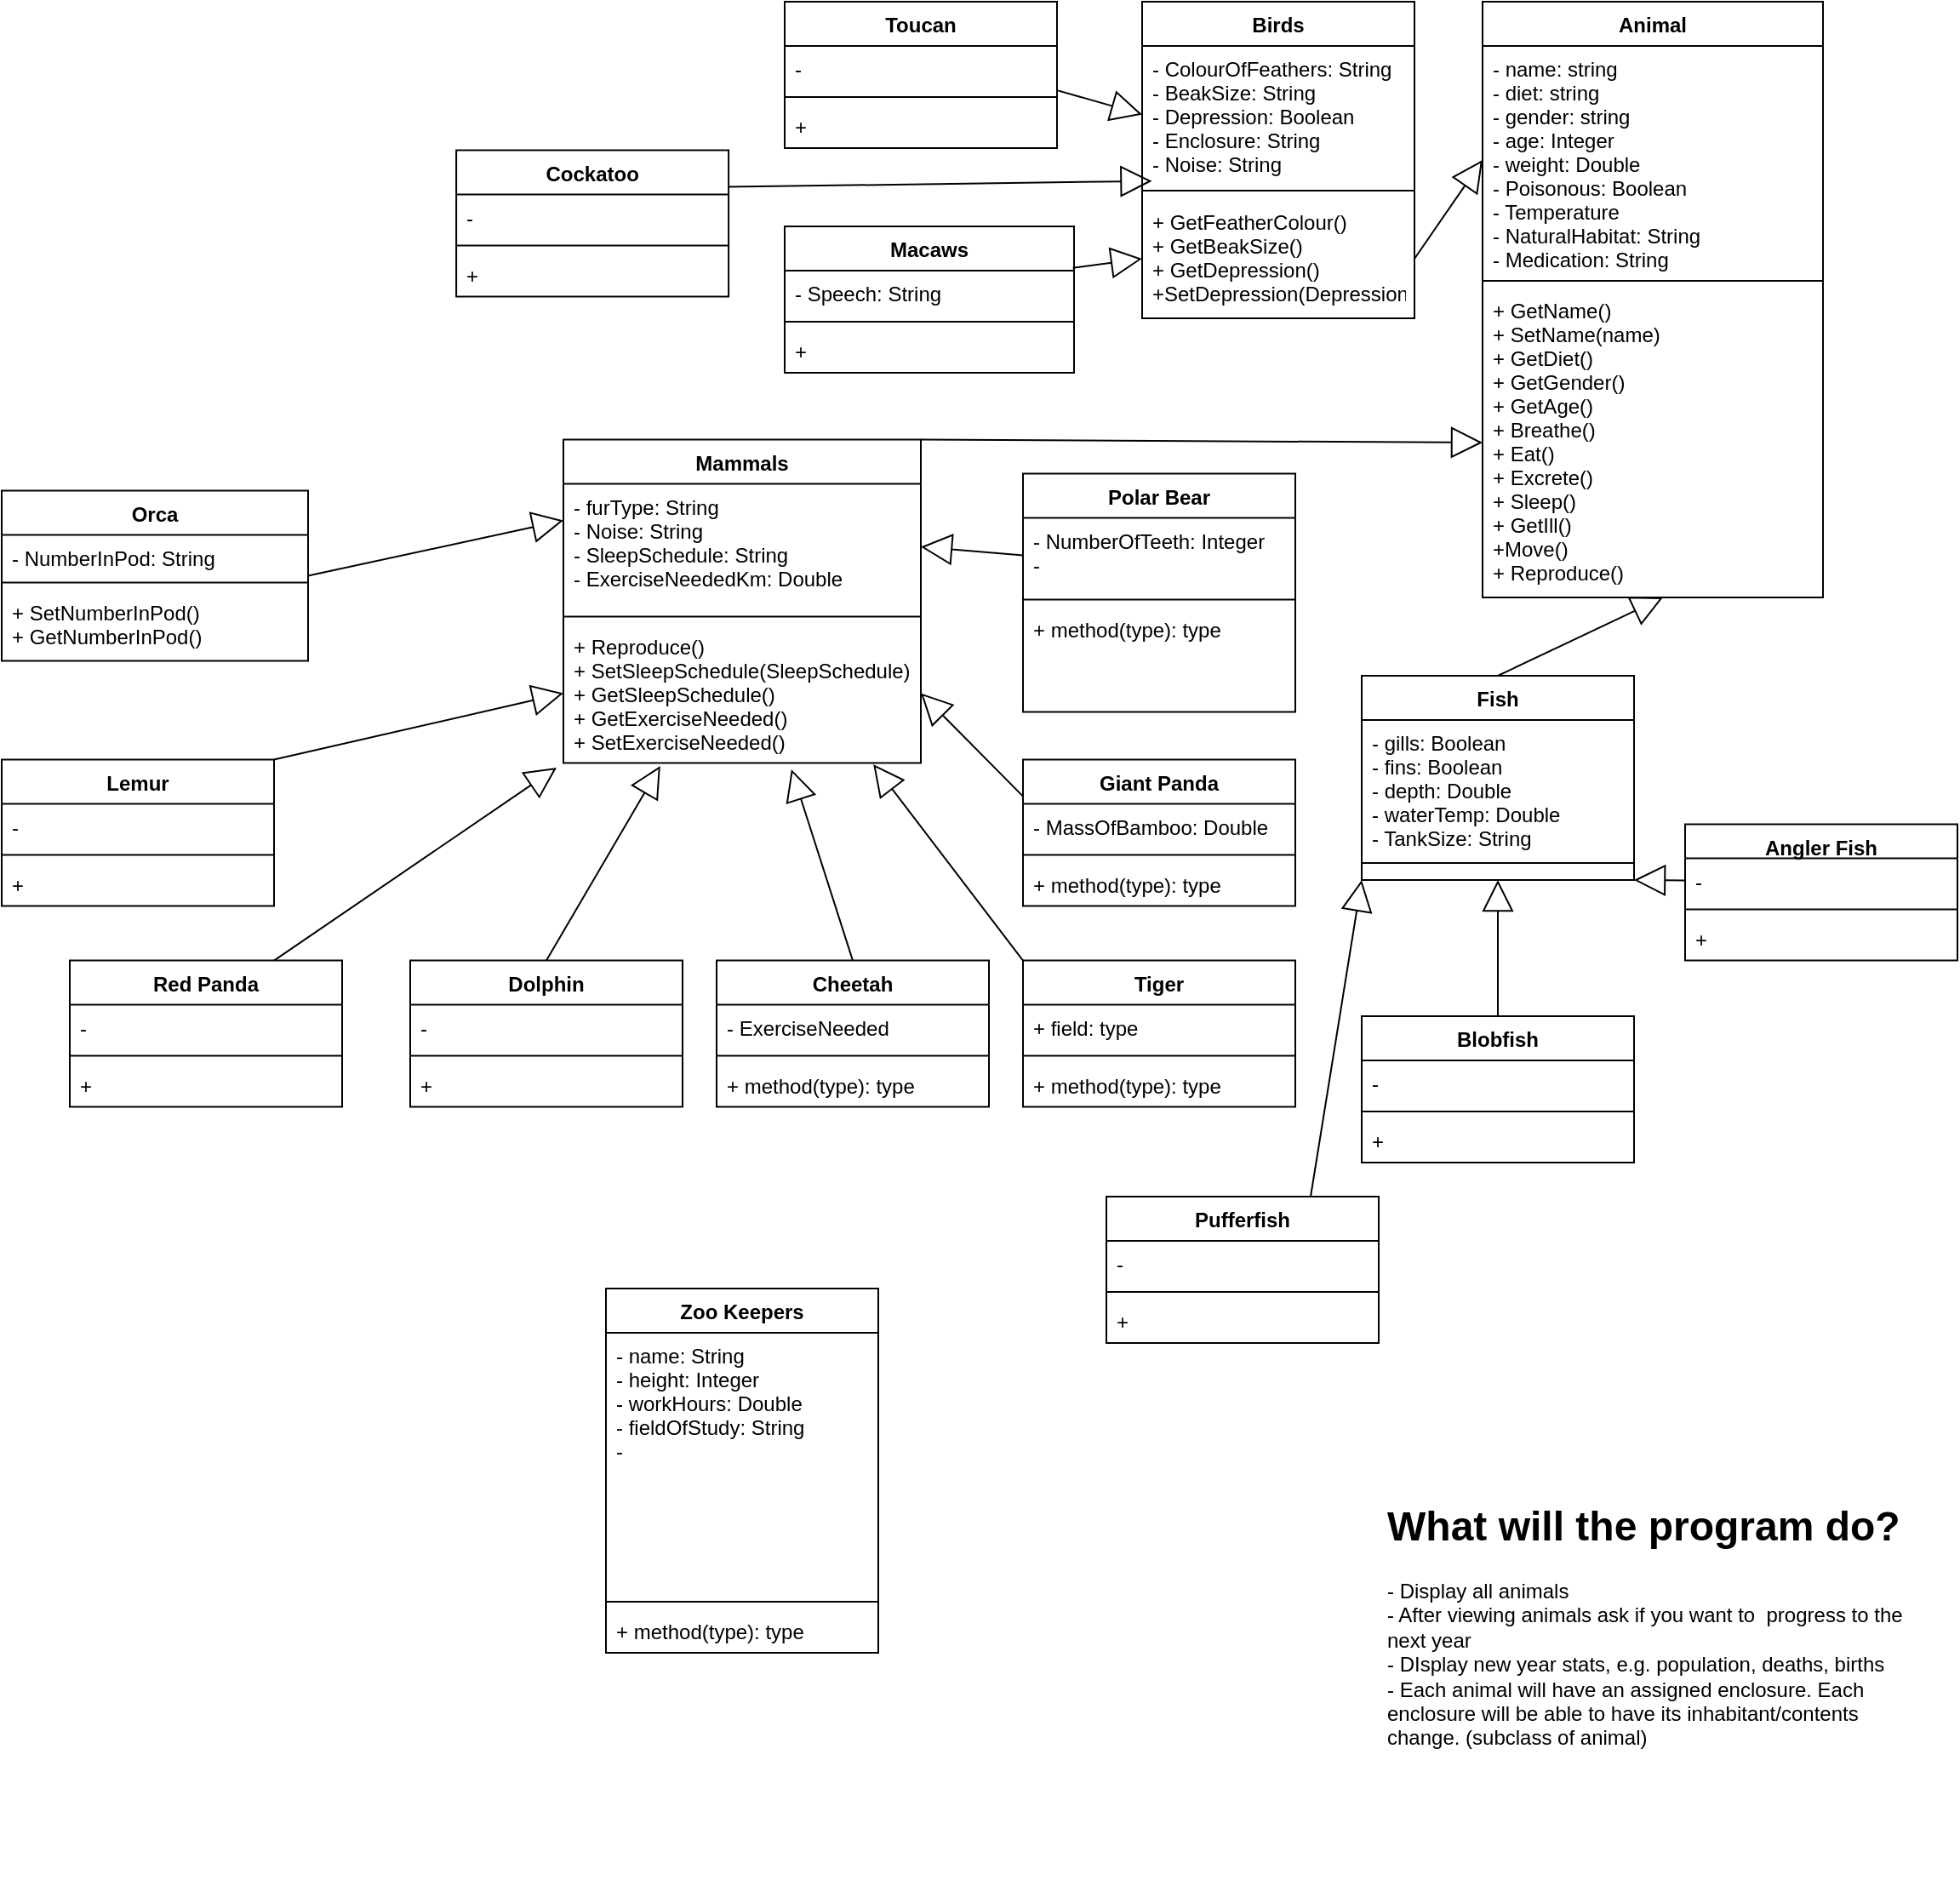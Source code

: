 <mxfile version="12.8.2" type="github">
  <diagram id="C5RBs43oDa-KdzZeNtuy" name="Page-1">
    <mxGraphModel dx="2591" dy="2416" grid="1" gridSize="10" guides="1" tooltips="1" connect="1" arrows="1" fold="1" page="1" pageScale="1" pageWidth="1169" pageHeight="827" math="0" shadow="0">
      <root>
        <mxCell id="WIyWlLk6GJQsqaUBKTNV-0" />
        <mxCell id="WIyWlLk6GJQsqaUBKTNV-1" parent="WIyWlLk6GJQsqaUBKTNV-0" />
        <mxCell id="0TbLO2mfNWgMp-bxgsxS-0" value="Animal" style="swimlane;fontStyle=1;align=center;verticalAlign=top;childLayout=stackLayout;horizontal=1;startSize=26;horizontalStack=0;resizeParent=1;resizeParentMax=0;resizeLast=0;collapsible=1;marginBottom=0;" parent="WIyWlLk6GJQsqaUBKTNV-1" vertex="1">
          <mxGeometry x="-299" y="-1636" width="200" height="350" as="geometry" />
        </mxCell>
        <mxCell id="0TbLO2mfNWgMp-bxgsxS-1" value="- name: string&#xa;- diet: string&#xa;- gender: string&#xa;- age: Integer&#xa;- weight: Double&#xa;- Poisonous: Boolean&#xa;- Temperature&#xa;- NaturalHabitat: String&#xa;- Medication: String&#xa;" style="text;strokeColor=none;fillColor=none;align=left;verticalAlign=top;spacingLeft=4;spacingRight=4;overflow=hidden;rotatable=0;points=[[0,0.5],[1,0.5]];portConstraint=eastwest;" parent="0TbLO2mfNWgMp-bxgsxS-0" vertex="1">
          <mxGeometry y="26" width="200" height="134" as="geometry" />
        </mxCell>
        <mxCell id="0TbLO2mfNWgMp-bxgsxS-2" value="" style="line;strokeWidth=1;fillColor=none;align=left;verticalAlign=middle;spacingTop=-1;spacingLeft=3;spacingRight=3;rotatable=0;labelPosition=right;points=[];portConstraint=eastwest;" parent="0TbLO2mfNWgMp-bxgsxS-0" vertex="1">
          <mxGeometry y="160" width="200" height="8" as="geometry" />
        </mxCell>
        <mxCell id="0TbLO2mfNWgMp-bxgsxS-3" value="+ GetName()&#xa;+ SetName(name)&#xa;+ GetDiet()&#xa;+ GetGender()&#xa;+ GetAge()&#xa;+ Breathe()&#xa;+ Eat()&#xa;+ Excrete()&#xa;+ Sleep()&#xa;+ GetIll()&#xa;+Move()&#xa;+ Reproduce()&#xa;" style="text;strokeColor=none;fillColor=none;align=left;verticalAlign=top;spacingLeft=4;spacingRight=4;overflow=hidden;rotatable=0;points=[[0,0.5],[1,0.5]];portConstraint=eastwest;" parent="0TbLO2mfNWgMp-bxgsxS-0" vertex="1">
          <mxGeometry y="168" width="200" height="182" as="geometry" />
        </mxCell>
        <mxCell id="0TbLO2mfNWgMp-bxgsxS-5" value="Mammals" style="swimlane;fontStyle=1;align=center;verticalAlign=top;childLayout=stackLayout;horizontal=1;startSize=26;horizontalStack=0;resizeParent=1;resizeParentMax=0;resizeLast=0;collapsible=1;marginBottom=0;" parent="WIyWlLk6GJQsqaUBKTNV-1" vertex="1">
          <mxGeometry x="-839" y="-1378.71" width="210" height="190" as="geometry" />
        </mxCell>
        <mxCell id="0TbLO2mfNWgMp-bxgsxS-6" value="- furType: String&#xa;- Noise: String&#xa;- SleepSchedule: String&#xa;- ExerciseNeededKm: Double" style="text;strokeColor=none;fillColor=none;align=left;verticalAlign=top;spacingLeft=4;spacingRight=4;overflow=hidden;rotatable=0;points=[[0,0.5],[1,0.5]];portConstraint=eastwest;" parent="0TbLO2mfNWgMp-bxgsxS-5" vertex="1">
          <mxGeometry y="26" width="210" height="74" as="geometry" />
        </mxCell>
        <mxCell id="0TbLO2mfNWgMp-bxgsxS-7" value="" style="line;strokeWidth=1;fillColor=none;align=left;verticalAlign=middle;spacingTop=-1;spacingLeft=3;spacingRight=3;rotatable=0;labelPosition=right;points=[];portConstraint=eastwest;" parent="0TbLO2mfNWgMp-bxgsxS-5" vertex="1">
          <mxGeometry y="100" width="210" height="8" as="geometry" />
        </mxCell>
        <mxCell id="cL8bjoN6jts4UuPoE08g-39" value="+ Reproduce()&#xa;+ SetSleepSchedule(SleepSchedule)&#xa;+ GetSleepSchedule()&#xa;+ GetExerciseNeeded()&#xa;+ SetExerciseNeeded()" style="text;strokeColor=none;fillColor=none;align=left;verticalAlign=top;spacingLeft=4;spacingRight=4;overflow=hidden;rotatable=0;points=[[0,0.5],[1,0.5]];portConstraint=eastwest;" parent="0TbLO2mfNWgMp-bxgsxS-5" vertex="1">
          <mxGeometry y="108" width="210" height="82" as="geometry" />
        </mxCell>
        <mxCell id="MYj5JW25N3nviBPNFUwC-0" value="" style="endArrow=block;endSize=16;endFill=0;html=1;exitX=1;exitY=0;exitDx=0;exitDy=0;entryX=0;entryY=0.5;entryDx=0;entryDy=0;" parent="WIyWlLk6GJQsqaUBKTNV-1" source="0TbLO2mfNWgMp-bxgsxS-5" target="0TbLO2mfNWgMp-bxgsxS-3" edge="1">
          <mxGeometry y="-60" width="160" relative="1" as="geometry">
            <mxPoint x="-569" y="-1068.71" as="sourcePoint" />
            <mxPoint x="-409" y="-1068.71" as="targetPoint" />
            <Array as="points" />
            <mxPoint as="offset" />
          </mxGeometry>
        </mxCell>
        <mxCell id="m3c3d1ibpdt9MSrah0Dr-0" value="Birds" style="swimlane;fontStyle=1;align=center;verticalAlign=top;childLayout=stackLayout;horizontal=1;startSize=26;horizontalStack=0;resizeParent=1;resizeParentMax=0;resizeLast=0;collapsible=1;marginBottom=0;" parent="WIyWlLk6GJQsqaUBKTNV-1" vertex="1">
          <mxGeometry x="-499" y="-1636" width="160" height="186" as="geometry" />
        </mxCell>
        <mxCell id="m3c3d1ibpdt9MSrah0Dr-1" value="- ColourOfFeathers: String&#xa;- BeakSize: String&#xa;- Depression: Boolean&#xa;- Enclosure: String&#xa;- Noise: String" style="text;strokeColor=none;fillColor=none;align=left;verticalAlign=top;spacingLeft=4;spacingRight=4;overflow=hidden;rotatable=0;points=[[0,0.5],[1,0.5]];portConstraint=eastwest;" parent="m3c3d1ibpdt9MSrah0Dr-0" vertex="1">
          <mxGeometry y="26" width="160" height="80" as="geometry" />
        </mxCell>
        <mxCell id="m3c3d1ibpdt9MSrah0Dr-2" value="" style="line;strokeWidth=1;fillColor=none;align=left;verticalAlign=middle;spacingTop=-1;spacingLeft=3;spacingRight=3;rotatable=0;labelPosition=right;points=[];portConstraint=eastwest;" parent="m3c3d1ibpdt9MSrah0Dr-0" vertex="1">
          <mxGeometry y="106" width="160" height="10" as="geometry" />
        </mxCell>
        <mxCell id="m3c3d1ibpdt9MSrah0Dr-3" value="+ GetFeatherColour()&#xa;+ GetBeakSize()&#xa;+ GetDepression()&#xa;+SetDepression(Depression)" style="text;strokeColor=none;fillColor=none;align=left;verticalAlign=top;spacingLeft=4;spacingRight=4;overflow=hidden;rotatable=0;points=[[0,0.5],[1,0.5]];portConstraint=eastwest;" parent="m3c3d1ibpdt9MSrah0Dr-0" vertex="1">
          <mxGeometry y="116" width="160" height="70" as="geometry" />
        </mxCell>
        <mxCell id="m3c3d1ibpdt9MSrah0Dr-4" value="" style="endArrow=block;endSize=16;endFill=0;html=1;entryX=0;entryY=0.5;entryDx=0;entryDy=0;exitX=1;exitY=0.5;exitDx=0;exitDy=0;" parent="WIyWlLk6GJQsqaUBKTNV-1" source="m3c3d1ibpdt9MSrah0Dr-3" target="0TbLO2mfNWgMp-bxgsxS-1" edge="1">
          <mxGeometry y="-50" width="160" relative="1" as="geometry">
            <mxPoint x="-9" y="-1428.71" as="sourcePoint" />
            <mxPoint x="-439" y="-978.71" as="targetPoint" />
            <Array as="points" />
            <mxPoint as="offset" />
          </mxGeometry>
        </mxCell>
        <mxCell id="m3c3d1ibpdt9MSrah0Dr-5" value="" style="endArrow=block;endSize=16;endFill=0;html=1;entryX=0.53;entryY=1;entryDx=0;entryDy=0;entryPerimeter=0;exitX=0.5;exitY=0;exitDx=0;exitDy=0;" parent="WIyWlLk6GJQsqaUBKTNV-1" source="m3c3d1ibpdt9MSrah0Dr-6" target="0TbLO2mfNWgMp-bxgsxS-3" edge="1">
          <mxGeometry x="0.125" y="-60" width="160" relative="1" as="geometry">
            <mxPoint x="-623" y="-1086" as="sourcePoint" />
            <mxPoint x="-849" y="-986" as="targetPoint" />
            <mxPoint as="offset" />
          </mxGeometry>
        </mxCell>
        <mxCell id="m3c3d1ibpdt9MSrah0Dr-6" value="Fish" style="swimlane;fontStyle=1;align=center;verticalAlign=top;childLayout=stackLayout;horizontal=1;startSize=26;horizontalStack=0;resizeParent=1;resizeParentMax=0;resizeLast=0;collapsible=1;marginBottom=0;" parent="WIyWlLk6GJQsqaUBKTNV-1" vertex="1">
          <mxGeometry x="-370" y="-1240" width="160" height="120" as="geometry" />
        </mxCell>
        <mxCell id="m3c3d1ibpdt9MSrah0Dr-7" value="- gills: Boolean&#xa;- fins: Boolean&#xa;- depth: Double&#xa;- waterTemp: Double&#xa;- TankSize: String" style="text;strokeColor=none;fillColor=none;align=left;verticalAlign=top;spacingLeft=4;spacingRight=4;overflow=hidden;rotatable=0;points=[[0,0.5],[1,0.5]];portConstraint=eastwest;" parent="m3c3d1ibpdt9MSrah0Dr-6" vertex="1">
          <mxGeometry y="26" width="160" height="74" as="geometry" />
        </mxCell>
        <mxCell id="m3c3d1ibpdt9MSrah0Dr-8" value="" style="line;strokeWidth=1;fillColor=none;align=left;verticalAlign=middle;spacingTop=-1;spacingLeft=3;spacingRight=3;rotatable=0;labelPosition=right;points=[];portConstraint=eastwest;" parent="m3c3d1ibpdt9MSrah0Dr-6" vertex="1">
          <mxGeometry y="100" width="160" height="20" as="geometry" />
        </mxCell>
        <mxCell id="m3c3d1ibpdt9MSrah0Dr-10" value="" style="endArrow=block;endSize=16;endFill=0;html=1;entryX=0;entryY=0.5;entryDx=0;entryDy=0;exitX=1;exitY=0;exitDx=0;exitDy=0;" parent="WIyWlLk6GJQsqaUBKTNV-1" source="m3c3d1ibpdt9MSrah0Dr-11" target="cL8bjoN6jts4UuPoE08g-39" edge="1">
          <mxGeometry x="-0.25" y="-20" width="160" relative="1" as="geometry">
            <mxPoint x="-999" y="-1158.71" as="sourcePoint" />
            <mxPoint x="-679" y="-1028.71" as="targetPoint" />
            <Array as="points" />
            <mxPoint as="offset" />
          </mxGeometry>
        </mxCell>
        <mxCell id="m3c3d1ibpdt9MSrah0Dr-11" value="Lemur" style="swimlane;fontStyle=1;align=center;verticalAlign=top;childLayout=stackLayout;horizontal=1;startSize=26;horizontalStack=0;resizeParent=1;resizeParentMax=0;resizeLast=0;collapsible=1;marginBottom=0;" parent="WIyWlLk6GJQsqaUBKTNV-1" vertex="1">
          <mxGeometry x="-1169" y="-1190.71" width="160" height="86" as="geometry" />
        </mxCell>
        <mxCell id="m3c3d1ibpdt9MSrah0Dr-12" value="- " style="text;strokeColor=none;fillColor=none;align=left;verticalAlign=top;spacingLeft=4;spacingRight=4;overflow=hidden;rotatable=0;points=[[0,0.5],[1,0.5]];portConstraint=eastwest;" parent="m3c3d1ibpdt9MSrah0Dr-11" vertex="1">
          <mxGeometry y="26" width="160" height="26" as="geometry" />
        </mxCell>
        <mxCell id="m3c3d1ibpdt9MSrah0Dr-13" value="" style="line;strokeWidth=1;fillColor=none;align=left;verticalAlign=middle;spacingTop=-1;spacingLeft=3;spacingRight=3;rotatable=0;labelPosition=right;points=[];portConstraint=eastwest;" parent="m3c3d1ibpdt9MSrah0Dr-11" vertex="1">
          <mxGeometry y="52" width="160" height="8" as="geometry" />
        </mxCell>
        <mxCell id="m3c3d1ibpdt9MSrah0Dr-14" value="+" style="text;strokeColor=none;fillColor=none;align=left;verticalAlign=top;spacingLeft=4;spacingRight=4;overflow=hidden;rotatable=0;points=[[0,0.5],[1,0.5]];portConstraint=eastwest;" parent="m3c3d1ibpdt9MSrah0Dr-11" vertex="1">
          <mxGeometry y="60" width="160" height="26" as="geometry" />
        </mxCell>
        <mxCell id="m3c3d1ibpdt9MSrah0Dr-15" value="Red Panda" style="swimlane;fontStyle=1;align=center;verticalAlign=top;childLayout=stackLayout;horizontal=1;startSize=26;horizontalStack=0;resizeParent=1;resizeParentMax=0;resizeLast=0;collapsible=1;marginBottom=0;" parent="WIyWlLk6GJQsqaUBKTNV-1" vertex="1">
          <mxGeometry x="-1129" y="-1072.71" width="160" height="86" as="geometry" />
        </mxCell>
        <mxCell id="m3c3d1ibpdt9MSrah0Dr-16" value="- " style="text;strokeColor=none;fillColor=none;align=left;verticalAlign=top;spacingLeft=4;spacingRight=4;overflow=hidden;rotatable=0;points=[[0,0.5],[1,0.5]];portConstraint=eastwest;" parent="m3c3d1ibpdt9MSrah0Dr-15" vertex="1">
          <mxGeometry y="26" width="160" height="26" as="geometry" />
        </mxCell>
        <mxCell id="m3c3d1ibpdt9MSrah0Dr-17" value="" style="line;strokeWidth=1;fillColor=none;align=left;verticalAlign=middle;spacingTop=-1;spacingLeft=3;spacingRight=3;rotatable=0;labelPosition=right;points=[];portConstraint=eastwest;" parent="m3c3d1ibpdt9MSrah0Dr-15" vertex="1">
          <mxGeometry y="52" width="160" height="8" as="geometry" />
        </mxCell>
        <mxCell id="m3c3d1ibpdt9MSrah0Dr-18" value="+ " style="text;strokeColor=none;fillColor=none;align=left;verticalAlign=top;spacingLeft=4;spacingRight=4;overflow=hidden;rotatable=0;points=[[0,0.5],[1,0.5]];portConstraint=eastwest;" parent="m3c3d1ibpdt9MSrah0Dr-15" vertex="1">
          <mxGeometry y="60" width="160" height="26" as="geometry" />
        </mxCell>
        <mxCell id="m3c3d1ibpdt9MSrah0Dr-19" value="" style="endArrow=block;endSize=16;endFill=0;html=1;exitX=0.75;exitY=0;exitDx=0;exitDy=0;entryX=-0.019;entryY=1.033;entryDx=0;entryDy=0;entryPerimeter=0;" parent="WIyWlLk6GJQsqaUBKTNV-1" source="m3c3d1ibpdt9MSrah0Dr-15" target="cL8bjoN6jts4UuPoE08g-39" edge="1">
          <mxGeometry x="-0.125" y="-20" width="160" relative="1" as="geometry">
            <mxPoint x="-989" y="-888.71" as="sourcePoint" />
            <mxPoint x="-839" y="-1147.71" as="targetPoint" />
            <Array as="points" />
            <mxPoint as="offset" />
          </mxGeometry>
        </mxCell>
        <mxCell id="m3c3d1ibpdt9MSrah0Dr-31" value="Orca" style="swimlane;fontStyle=1;align=center;verticalAlign=top;childLayout=stackLayout;horizontal=1;startSize=26;horizontalStack=0;resizeParent=1;resizeParentMax=0;resizeLast=0;collapsible=1;marginBottom=0;" parent="WIyWlLk6GJQsqaUBKTNV-1" vertex="1">
          <mxGeometry x="-1169" y="-1348.71" width="180" height="100" as="geometry" />
        </mxCell>
        <mxCell id="m3c3d1ibpdt9MSrah0Dr-32" value="- NumberInPod: String" style="text;strokeColor=none;fillColor=none;align=left;verticalAlign=top;spacingLeft=4;spacingRight=4;overflow=hidden;rotatable=0;points=[[0,0.5],[1,0.5]];portConstraint=eastwest;" parent="m3c3d1ibpdt9MSrah0Dr-31" vertex="1">
          <mxGeometry y="26" width="180" height="24" as="geometry" />
        </mxCell>
        <mxCell id="m3c3d1ibpdt9MSrah0Dr-33" value="" style="line;strokeWidth=1;fillColor=none;align=left;verticalAlign=middle;spacingTop=-1;spacingLeft=3;spacingRight=3;rotatable=0;labelPosition=right;points=[];portConstraint=eastwest;" parent="m3c3d1ibpdt9MSrah0Dr-31" vertex="1">
          <mxGeometry y="50" width="180" height="8" as="geometry" />
        </mxCell>
        <mxCell id="m3c3d1ibpdt9MSrah0Dr-34" value="+ SetNumberInPod()&#xa;+ GetNumberInPod()" style="text;strokeColor=none;fillColor=none;align=left;verticalAlign=top;spacingLeft=4;spacingRight=4;overflow=hidden;rotatable=0;points=[[0,0.5],[1,0.5]];portConstraint=eastwest;" parent="m3c3d1ibpdt9MSrah0Dr-31" vertex="1">
          <mxGeometry y="58" width="180" height="42" as="geometry" />
        </mxCell>
        <mxCell id="m3c3d1ibpdt9MSrah0Dr-35" value="" style="endArrow=block;endSize=16;endFill=0;html=1;exitX=1;exitY=0.5;exitDx=0;exitDy=0;entryX=0;entryY=0.25;entryDx=0;entryDy=0;" parent="WIyWlLk6GJQsqaUBKTNV-1" source="m3c3d1ibpdt9MSrah0Dr-31" target="0TbLO2mfNWgMp-bxgsxS-5" edge="1">
          <mxGeometry y="10" width="160" relative="1" as="geometry">
            <mxPoint x="-1069" y="-668.71" as="sourcePoint" />
            <mxPoint x="-839" y="-1218.71" as="targetPoint" />
            <mxPoint as="offset" />
          </mxGeometry>
        </mxCell>
        <mxCell id="m3c3d1ibpdt9MSrah0Dr-36" value="Dolphin" style="swimlane;fontStyle=1;align=center;verticalAlign=top;childLayout=stackLayout;horizontal=1;startSize=26;horizontalStack=0;resizeParent=1;resizeParentMax=0;resizeLast=0;collapsible=1;marginBottom=0;" parent="WIyWlLk6GJQsqaUBKTNV-1" vertex="1">
          <mxGeometry x="-929" y="-1072.71" width="160" height="86" as="geometry" />
        </mxCell>
        <mxCell id="m3c3d1ibpdt9MSrah0Dr-37" value="- " style="text;strokeColor=none;fillColor=none;align=left;verticalAlign=top;spacingLeft=4;spacingRight=4;overflow=hidden;rotatable=0;points=[[0,0.5],[1,0.5]];portConstraint=eastwest;" parent="m3c3d1ibpdt9MSrah0Dr-36" vertex="1">
          <mxGeometry y="26" width="160" height="26" as="geometry" />
        </mxCell>
        <mxCell id="m3c3d1ibpdt9MSrah0Dr-38" value="" style="line;strokeWidth=1;fillColor=none;align=left;verticalAlign=middle;spacingTop=-1;spacingLeft=3;spacingRight=3;rotatable=0;labelPosition=right;points=[];portConstraint=eastwest;" parent="m3c3d1ibpdt9MSrah0Dr-36" vertex="1">
          <mxGeometry y="52" width="160" height="8" as="geometry" />
        </mxCell>
        <mxCell id="m3c3d1ibpdt9MSrah0Dr-39" value="+" style="text;strokeColor=none;fillColor=none;align=left;verticalAlign=top;spacingLeft=4;spacingRight=4;overflow=hidden;rotatable=0;points=[[0,0.5],[1,0.5]];portConstraint=eastwest;" parent="m3c3d1ibpdt9MSrah0Dr-36" vertex="1">
          <mxGeometry y="60" width="160" height="26" as="geometry" />
        </mxCell>
        <mxCell id="m3c3d1ibpdt9MSrah0Dr-40" value="" style="endArrow=block;endSize=16;endFill=0;html=1;exitX=0.5;exitY=0;exitDx=0;exitDy=0;entryX=0.271;entryY=1.021;entryDx=0;entryDy=0;entryPerimeter=0;" parent="WIyWlLk6GJQsqaUBKTNV-1" source="m3c3d1ibpdt9MSrah0Dr-36" target="cL8bjoN6jts4UuPoE08g-39" edge="1">
          <mxGeometry x="0.125" y="10" width="160" relative="1" as="geometry">
            <mxPoint x="-1069" y="-668.71" as="sourcePoint" />
            <mxPoint x="-780" y="-1180" as="targetPoint" />
            <mxPoint as="offset" />
          </mxGeometry>
        </mxCell>
        <mxCell id="m3c3d1ibpdt9MSrah0Dr-41" value="Polar Bear" style="swimlane;fontStyle=1;align=center;verticalAlign=top;childLayout=stackLayout;horizontal=1;startSize=26;horizontalStack=0;resizeParent=1;resizeParentMax=0;resizeLast=0;collapsible=1;marginBottom=0;" parent="WIyWlLk6GJQsqaUBKTNV-1" vertex="1">
          <mxGeometry x="-569" y="-1358.71" width="160" height="140" as="geometry" />
        </mxCell>
        <mxCell id="m3c3d1ibpdt9MSrah0Dr-42" value="- NumberOfTeeth: Integer&#xa;- " style="text;strokeColor=none;fillColor=none;align=left;verticalAlign=top;spacingLeft=4;spacingRight=4;overflow=hidden;rotatable=0;points=[[0,0.5],[1,0.5]];portConstraint=eastwest;" parent="m3c3d1ibpdt9MSrah0Dr-41" vertex="1">
          <mxGeometry y="26" width="160" height="44" as="geometry" />
        </mxCell>
        <mxCell id="m3c3d1ibpdt9MSrah0Dr-43" value="" style="line;strokeWidth=1;fillColor=none;align=left;verticalAlign=middle;spacingTop=-1;spacingLeft=3;spacingRight=3;rotatable=0;labelPosition=right;points=[];portConstraint=eastwest;" parent="m3c3d1ibpdt9MSrah0Dr-41" vertex="1">
          <mxGeometry y="70" width="160" height="8" as="geometry" />
        </mxCell>
        <mxCell id="m3c3d1ibpdt9MSrah0Dr-44" value="+ method(type): type" style="text;strokeColor=none;fillColor=none;align=left;verticalAlign=top;spacingLeft=4;spacingRight=4;overflow=hidden;rotatable=0;points=[[0,0.5],[1,0.5]];portConstraint=eastwest;" parent="m3c3d1ibpdt9MSrah0Dr-41" vertex="1">
          <mxGeometry y="78" width="160" height="62" as="geometry" />
        </mxCell>
        <mxCell id="m3c3d1ibpdt9MSrah0Dr-45" value="" style="endArrow=block;endSize=16;endFill=0;html=1;exitX=0;exitY=0.5;exitDx=0;exitDy=0;entryX=1;entryY=0.5;entryDx=0;entryDy=0;" parent="WIyWlLk6GJQsqaUBKTNV-1" source="m3c3d1ibpdt9MSrah0Dr-42" target="0TbLO2mfNWgMp-bxgsxS-6" edge="1">
          <mxGeometry x="-0.417" y="10" width="160" relative="1" as="geometry">
            <mxPoint x="-729" y="-1068.71" as="sourcePoint" />
            <mxPoint x="-569" y="-1068.71" as="targetPoint" />
            <mxPoint as="offset" />
          </mxGeometry>
        </mxCell>
        <mxCell id="m3c3d1ibpdt9MSrah0Dr-46" value="&lt;br&gt;" style="endArrow=block;endSize=16;endFill=0;html=1;exitX=0;exitY=0.25;exitDx=0;exitDy=0;entryX=1;entryY=0.5;entryDx=0;entryDy=0;" parent="WIyWlLk6GJQsqaUBKTNV-1" source="m3c3d1ibpdt9MSrah0Dr-47" target="cL8bjoN6jts4UuPoE08g-39" edge="1">
          <mxGeometry x="0.125" y="-10" width="160" relative="1" as="geometry">
            <mxPoint x="-679" y="-938.71" as="sourcePoint" />
            <mxPoint x="-669" y="-1178.71" as="targetPoint" />
            <mxPoint as="offset" />
          </mxGeometry>
        </mxCell>
        <mxCell id="m3c3d1ibpdt9MSrah0Dr-47" value="Giant Panda" style="swimlane;fontStyle=1;align=center;verticalAlign=top;childLayout=stackLayout;horizontal=1;startSize=26;horizontalStack=0;resizeParent=1;resizeParentMax=0;resizeLast=0;collapsible=1;marginBottom=0;" parent="WIyWlLk6GJQsqaUBKTNV-1" vertex="1">
          <mxGeometry x="-569" y="-1190.71" width="160" height="86" as="geometry" />
        </mxCell>
        <mxCell id="m3c3d1ibpdt9MSrah0Dr-48" value="- MassOfBamboo: Double" style="text;strokeColor=none;fillColor=none;align=left;verticalAlign=top;spacingLeft=4;spacingRight=4;overflow=hidden;rotatable=0;points=[[0,0.5],[1,0.5]];portConstraint=eastwest;" parent="m3c3d1ibpdt9MSrah0Dr-47" vertex="1">
          <mxGeometry y="26" width="160" height="26" as="geometry" />
        </mxCell>
        <mxCell id="m3c3d1ibpdt9MSrah0Dr-49" value="" style="line;strokeWidth=1;fillColor=none;align=left;verticalAlign=middle;spacingTop=-1;spacingLeft=3;spacingRight=3;rotatable=0;labelPosition=right;points=[];portConstraint=eastwest;" parent="m3c3d1ibpdt9MSrah0Dr-47" vertex="1">
          <mxGeometry y="52" width="160" height="8" as="geometry" />
        </mxCell>
        <mxCell id="m3c3d1ibpdt9MSrah0Dr-50" value="+ method(type): type" style="text;strokeColor=none;fillColor=none;align=left;verticalAlign=top;spacingLeft=4;spacingRight=4;overflow=hidden;rotatable=0;points=[[0,0.5],[1,0.5]];portConstraint=eastwest;" parent="m3c3d1ibpdt9MSrah0Dr-47" vertex="1">
          <mxGeometry y="60" width="160" height="26" as="geometry" />
        </mxCell>
        <mxCell id="m3c3d1ibpdt9MSrah0Dr-51" value="Tiger" style="swimlane;fontStyle=1;align=center;verticalAlign=top;childLayout=stackLayout;horizontal=1;startSize=26;horizontalStack=0;resizeParent=1;resizeParentMax=0;resizeLast=0;collapsible=1;marginBottom=0;" parent="WIyWlLk6GJQsqaUBKTNV-1" vertex="1">
          <mxGeometry x="-569" y="-1072.71" width="160" height="86" as="geometry" />
        </mxCell>
        <mxCell id="m3c3d1ibpdt9MSrah0Dr-52" value="+ field: type" style="text;strokeColor=none;fillColor=none;align=left;verticalAlign=top;spacingLeft=4;spacingRight=4;overflow=hidden;rotatable=0;points=[[0,0.5],[1,0.5]];portConstraint=eastwest;" parent="m3c3d1ibpdt9MSrah0Dr-51" vertex="1">
          <mxGeometry y="26" width="160" height="26" as="geometry" />
        </mxCell>
        <mxCell id="m3c3d1ibpdt9MSrah0Dr-53" value="" style="line;strokeWidth=1;fillColor=none;align=left;verticalAlign=middle;spacingTop=-1;spacingLeft=3;spacingRight=3;rotatable=0;labelPosition=right;points=[];portConstraint=eastwest;" parent="m3c3d1ibpdt9MSrah0Dr-51" vertex="1">
          <mxGeometry y="52" width="160" height="8" as="geometry" />
        </mxCell>
        <mxCell id="m3c3d1ibpdt9MSrah0Dr-54" value="+ method(type): type" style="text;strokeColor=none;fillColor=none;align=left;verticalAlign=top;spacingLeft=4;spacingRight=4;overflow=hidden;rotatable=0;points=[[0,0.5],[1,0.5]];portConstraint=eastwest;" parent="m3c3d1ibpdt9MSrah0Dr-51" vertex="1">
          <mxGeometry y="60" width="160" height="26" as="geometry" />
        </mxCell>
        <mxCell id="m3c3d1ibpdt9MSrah0Dr-55" value="Cheetah" style="swimlane;fontStyle=1;align=center;verticalAlign=top;childLayout=stackLayout;horizontal=1;startSize=26;horizontalStack=0;resizeParent=1;resizeParentMax=0;resizeLast=0;collapsible=1;marginBottom=0;" parent="WIyWlLk6GJQsqaUBKTNV-1" vertex="1">
          <mxGeometry x="-749" y="-1072.71" width="160" height="86" as="geometry" />
        </mxCell>
        <mxCell id="m3c3d1ibpdt9MSrah0Dr-56" value="- ExerciseNeeded" style="text;strokeColor=none;fillColor=none;align=left;verticalAlign=top;spacingLeft=4;spacingRight=4;overflow=hidden;rotatable=0;points=[[0,0.5],[1,0.5]];portConstraint=eastwest;" parent="m3c3d1ibpdt9MSrah0Dr-55" vertex="1">
          <mxGeometry y="26" width="160" height="26" as="geometry" />
        </mxCell>
        <mxCell id="m3c3d1ibpdt9MSrah0Dr-57" value="" style="line;strokeWidth=1;fillColor=none;align=left;verticalAlign=middle;spacingTop=-1;spacingLeft=3;spacingRight=3;rotatable=0;labelPosition=right;points=[];portConstraint=eastwest;" parent="m3c3d1ibpdt9MSrah0Dr-55" vertex="1">
          <mxGeometry y="52" width="160" height="8" as="geometry" />
        </mxCell>
        <mxCell id="m3c3d1ibpdt9MSrah0Dr-58" value="+ method(type): type" style="text;strokeColor=none;fillColor=none;align=left;verticalAlign=top;spacingLeft=4;spacingRight=4;overflow=hidden;rotatable=0;points=[[0,0.5],[1,0.5]];portConstraint=eastwest;" parent="m3c3d1ibpdt9MSrah0Dr-55" vertex="1">
          <mxGeometry y="60" width="160" height="26" as="geometry" />
        </mxCell>
        <mxCell id="m3c3d1ibpdt9MSrah0Dr-59" value="" style="endArrow=block;endSize=16;endFill=0;html=1;exitX=0.5;exitY=0;exitDx=0;exitDy=0;entryX=0.638;entryY=1.045;entryDx=0;entryDy=0;entryPerimeter=0;" parent="WIyWlLk6GJQsqaUBKTNV-1" source="m3c3d1ibpdt9MSrah0Dr-55" target="cL8bjoN6jts4UuPoE08g-39" edge="1">
          <mxGeometry y="10" width="160" relative="1" as="geometry">
            <mxPoint x="-1069" y="-668.71" as="sourcePoint" />
            <mxPoint x="-685.07" y="-1108.678" as="targetPoint" />
            <mxPoint as="offset" />
          </mxGeometry>
        </mxCell>
        <mxCell id="m3c3d1ibpdt9MSrah0Dr-60" value="" style="endArrow=block;endSize=16;endFill=0;html=1;exitX=0;exitY=0;exitDx=0;exitDy=0;entryX=0.867;entryY=1.009;entryDx=0;entryDy=0;entryPerimeter=0;" parent="WIyWlLk6GJQsqaUBKTNV-1" source="m3c3d1ibpdt9MSrah0Dr-51" target="cL8bjoN6jts4UuPoE08g-39" edge="1">
          <mxGeometry y="10" width="160" relative="1" as="geometry">
            <mxPoint x="-1069" y="-668.71" as="sourcePoint" />
            <mxPoint x="-629" y="-1147.71" as="targetPoint" />
            <mxPoint as="offset" />
          </mxGeometry>
        </mxCell>
        <mxCell id="cL8bjoN6jts4UuPoE08g-1" value="" style="endArrow=block;endSize=16;endFill=0;html=1;exitX=0.5;exitY=0;exitDx=0;exitDy=0;entryX=0.5;entryY=1;entryDx=0;entryDy=0;" parent="WIyWlLk6GJQsqaUBKTNV-1" source="cL8bjoN6jts4UuPoE08g-2" target="m3c3d1ibpdt9MSrah0Dr-6" edge="1">
          <mxGeometry x="0.125" y="-60" width="160" relative="1" as="geometry">
            <mxPoint x="-399" y="-1054" as="sourcePoint" />
            <mxPoint x="-349" y="-1154" as="targetPoint" />
            <mxPoint as="offset" />
          </mxGeometry>
        </mxCell>
        <mxCell id="cL8bjoN6jts4UuPoE08g-2" value="Blobfish" style="swimlane;fontStyle=1;align=center;verticalAlign=top;childLayout=stackLayout;horizontal=1;startSize=26;horizontalStack=0;resizeParent=1;resizeParentMax=0;resizeLast=0;collapsible=1;marginBottom=0;" parent="WIyWlLk6GJQsqaUBKTNV-1" vertex="1">
          <mxGeometry x="-370" y="-1040" width="160" height="86" as="geometry" />
        </mxCell>
        <mxCell id="cL8bjoN6jts4UuPoE08g-3" value="- " style="text;strokeColor=none;fillColor=none;align=left;verticalAlign=top;spacingLeft=4;spacingRight=4;overflow=hidden;rotatable=0;points=[[0,0.5],[1,0.5]];portConstraint=eastwest;" parent="cL8bjoN6jts4UuPoE08g-2" vertex="1">
          <mxGeometry y="26" width="160" height="26" as="geometry" />
        </mxCell>
        <mxCell id="cL8bjoN6jts4UuPoE08g-4" value="" style="line;strokeWidth=1;fillColor=none;align=left;verticalAlign=middle;spacingTop=-1;spacingLeft=3;spacingRight=3;rotatable=0;labelPosition=right;points=[];portConstraint=eastwest;" parent="cL8bjoN6jts4UuPoE08g-2" vertex="1">
          <mxGeometry y="52" width="160" height="8" as="geometry" />
        </mxCell>
        <mxCell id="cL8bjoN6jts4UuPoE08g-5" value="+" style="text;strokeColor=none;fillColor=none;align=left;verticalAlign=top;spacingLeft=4;spacingRight=4;overflow=hidden;rotatable=0;points=[[0,0.5],[1,0.5]];portConstraint=eastwest;" parent="cL8bjoN6jts4UuPoE08g-2" vertex="1">
          <mxGeometry y="60" width="160" height="26" as="geometry" />
        </mxCell>
        <mxCell id="cL8bjoN6jts4UuPoE08g-10" value="Angler Fish" style="swimlane;fontStyle=1;align=center;verticalAlign=top;childLayout=stackLayout;horizontal=1;startSize=20;horizontalStack=0;resizeParent=1;resizeParentMax=0;resizeLast=0;collapsible=1;marginBottom=0;" parent="WIyWlLk6GJQsqaUBKTNV-1" vertex="1">
          <mxGeometry x="-180" y="-1152.71" width="160" height="80" as="geometry" />
        </mxCell>
        <mxCell id="cL8bjoN6jts4UuPoE08g-11" value="- " style="text;strokeColor=none;fillColor=none;align=left;verticalAlign=top;spacingLeft=4;spacingRight=4;overflow=hidden;rotatable=0;points=[[0,0.5],[1,0.5]];portConstraint=eastwest;" parent="cL8bjoN6jts4UuPoE08g-10" vertex="1">
          <mxGeometry y="20" width="160" height="26" as="geometry" />
        </mxCell>
        <mxCell id="cL8bjoN6jts4UuPoE08g-12" value="" style="line;strokeWidth=1;fillColor=none;align=left;verticalAlign=middle;spacingTop=-1;spacingLeft=3;spacingRight=3;rotatable=0;labelPosition=right;points=[];portConstraint=eastwest;" parent="cL8bjoN6jts4UuPoE08g-10" vertex="1">
          <mxGeometry y="46" width="160" height="8" as="geometry" />
        </mxCell>
        <mxCell id="cL8bjoN6jts4UuPoE08g-13" value="+ " style="text;strokeColor=none;fillColor=none;align=left;verticalAlign=top;spacingLeft=4;spacingRight=4;overflow=hidden;rotatable=0;points=[[0,0.5],[1,0.5]];portConstraint=eastwest;" parent="cL8bjoN6jts4UuPoE08g-10" vertex="1">
          <mxGeometry y="54" width="160" height="26" as="geometry" />
        </mxCell>
        <mxCell id="cL8bjoN6jts4UuPoE08g-14" value="Pufferfish" style="swimlane;fontStyle=1;align=center;verticalAlign=top;childLayout=stackLayout;horizontal=1;startSize=26;horizontalStack=0;resizeParent=1;resizeParentMax=0;resizeLast=0;collapsible=1;marginBottom=0;" parent="WIyWlLk6GJQsqaUBKTNV-1" vertex="1">
          <mxGeometry x="-520" y="-934" width="160" height="86" as="geometry" />
        </mxCell>
        <mxCell id="cL8bjoN6jts4UuPoE08g-15" value="- " style="text;strokeColor=none;fillColor=none;align=left;verticalAlign=top;spacingLeft=4;spacingRight=4;overflow=hidden;rotatable=0;points=[[0,0.5],[1,0.5]];portConstraint=eastwest;" parent="cL8bjoN6jts4UuPoE08g-14" vertex="1">
          <mxGeometry y="26" width="160" height="26" as="geometry" />
        </mxCell>
        <mxCell id="cL8bjoN6jts4UuPoE08g-16" value="" style="line;strokeWidth=1;fillColor=none;align=left;verticalAlign=middle;spacingTop=-1;spacingLeft=3;spacingRight=3;rotatable=0;labelPosition=right;points=[];portConstraint=eastwest;" parent="cL8bjoN6jts4UuPoE08g-14" vertex="1">
          <mxGeometry y="52" width="160" height="8" as="geometry" />
        </mxCell>
        <mxCell id="cL8bjoN6jts4UuPoE08g-17" value="+ " style="text;strokeColor=none;fillColor=none;align=left;verticalAlign=top;spacingLeft=4;spacingRight=4;overflow=hidden;rotatable=0;points=[[0,0.5],[1,0.5]];portConstraint=eastwest;" parent="cL8bjoN6jts4UuPoE08g-14" vertex="1">
          <mxGeometry y="60" width="160" height="26" as="geometry" />
        </mxCell>
        <mxCell id="cL8bjoN6jts4UuPoE08g-18" value="" style="endArrow=block;endSize=16;endFill=0;html=1;entryX=0;entryY=1;entryDx=0;entryDy=0;exitX=0.75;exitY=0;exitDx=0;exitDy=0;" parent="WIyWlLk6GJQsqaUBKTNV-1" source="cL8bjoN6jts4UuPoE08g-14" target="m3c3d1ibpdt9MSrah0Dr-6" edge="1">
          <mxGeometry x="0.125" y="-60" width="160" relative="1" as="geometry">
            <mxPoint x="-339" y="-1039" as="sourcePoint" />
            <mxPoint x="-229" y="-1119" as="targetPoint" />
            <mxPoint as="offset" />
          </mxGeometry>
        </mxCell>
        <mxCell id="cL8bjoN6jts4UuPoE08g-20" value="" style="endArrow=block;endSize=16;endFill=0;html=1;entryX=1;entryY=1;entryDx=0;entryDy=0;exitX=0;exitY=0.5;exitDx=0;exitDy=0;" parent="WIyWlLk6GJQsqaUBKTNV-1" source="cL8bjoN6jts4UuPoE08g-11" target="m3c3d1ibpdt9MSrah0Dr-6" edge="1">
          <mxGeometry x="0.125" y="-60" width="160" relative="1" as="geometry">
            <mxPoint x="-189" y="-1044" as="sourcePoint" />
            <mxPoint x="-189" y="-1106" as="targetPoint" />
            <mxPoint as="offset" />
          </mxGeometry>
        </mxCell>
        <mxCell id="m3c3d1ibpdt9MSrah0Dr-63" value="Cockatoo" style="swimlane;fontStyle=1;align=center;verticalAlign=top;childLayout=stackLayout;horizontal=1;startSize=26;horizontalStack=0;resizeParent=1;resizeParentMax=0;resizeLast=0;collapsible=1;marginBottom=0;" parent="WIyWlLk6GJQsqaUBKTNV-1" vertex="1">
          <mxGeometry x="-901.94" y="-1548.71" width="160" height="86" as="geometry" />
        </mxCell>
        <mxCell id="m3c3d1ibpdt9MSrah0Dr-64" value="-" style="text;strokeColor=none;fillColor=none;align=left;verticalAlign=top;spacingLeft=4;spacingRight=4;overflow=hidden;rotatable=0;points=[[0,0.5],[1,0.5]];portConstraint=eastwest;" parent="m3c3d1ibpdt9MSrah0Dr-63" vertex="1">
          <mxGeometry y="26" width="160" height="26" as="geometry" />
        </mxCell>
        <mxCell id="m3c3d1ibpdt9MSrah0Dr-65" value="" style="line;strokeWidth=1;fillColor=none;align=left;verticalAlign=middle;spacingTop=-1;spacingLeft=3;spacingRight=3;rotatable=0;labelPosition=right;points=[];portConstraint=eastwest;" parent="m3c3d1ibpdt9MSrah0Dr-63" vertex="1">
          <mxGeometry y="52" width="160" height="8" as="geometry" />
        </mxCell>
        <mxCell id="m3c3d1ibpdt9MSrah0Dr-66" value="+" style="text;strokeColor=none;fillColor=none;align=left;verticalAlign=top;spacingLeft=4;spacingRight=4;overflow=hidden;rotatable=0;points=[[0,0.5],[1,0.5]];portConstraint=eastwest;" parent="m3c3d1ibpdt9MSrah0Dr-63" vertex="1">
          <mxGeometry y="60" width="160" height="26" as="geometry" />
        </mxCell>
        <mxCell id="m3c3d1ibpdt9MSrah0Dr-67" value="Macaws" style="swimlane;fontStyle=1;align=center;verticalAlign=top;childLayout=stackLayout;horizontal=1;startSize=26;horizontalStack=0;resizeParent=1;resizeParentMax=0;resizeLast=0;collapsible=1;marginBottom=0;" parent="WIyWlLk6GJQsqaUBKTNV-1" vertex="1">
          <mxGeometry x="-709" y="-1504" width="170" height="86" as="geometry" />
        </mxCell>
        <mxCell id="m3c3d1ibpdt9MSrah0Dr-68" value="- Speech: String " style="text;strokeColor=none;fillColor=none;align=left;verticalAlign=top;spacingLeft=4;spacingRight=4;overflow=hidden;rotatable=0;points=[[0,0.5],[1,0.5]];portConstraint=eastwest;" parent="m3c3d1ibpdt9MSrah0Dr-67" vertex="1">
          <mxGeometry y="26" width="170" height="26" as="geometry" />
        </mxCell>
        <mxCell id="m3c3d1ibpdt9MSrah0Dr-69" value="" style="line;strokeWidth=1;fillColor=none;align=left;verticalAlign=middle;spacingTop=-1;spacingLeft=3;spacingRight=3;rotatable=0;labelPosition=right;points=[];portConstraint=eastwest;" parent="m3c3d1ibpdt9MSrah0Dr-67" vertex="1">
          <mxGeometry y="52" width="170" height="8" as="geometry" />
        </mxCell>
        <mxCell id="m3c3d1ibpdt9MSrah0Dr-70" value="+" style="text;strokeColor=none;fillColor=none;align=left;verticalAlign=top;spacingLeft=4;spacingRight=4;overflow=hidden;rotatable=0;points=[[0,0.5],[1,0.5]];portConstraint=eastwest;" parent="m3c3d1ibpdt9MSrah0Dr-67" vertex="1">
          <mxGeometry y="60" width="170" height="26" as="geometry" />
        </mxCell>
        <mxCell id="m3c3d1ibpdt9MSrah0Dr-71" value="Toucan" style="swimlane;fontStyle=1;align=center;verticalAlign=top;childLayout=stackLayout;horizontal=1;startSize=26;horizontalStack=0;resizeParent=1;resizeParentMax=0;resizeLast=0;collapsible=1;marginBottom=0;" parent="WIyWlLk6GJQsqaUBKTNV-1" vertex="1">
          <mxGeometry x="-709" y="-1636" width="160" height="86" as="geometry" />
        </mxCell>
        <mxCell id="m3c3d1ibpdt9MSrah0Dr-72" value="- " style="text;strokeColor=none;fillColor=none;align=left;verticalAlign=top;spacingLeft=4;spacingRight=4;overflow=hidden;rotatable=0;points=[[0,0.5],[1,0.5]];portConstraint=eastwest;" parent="m3c3d1ibpdt9MSrah0Dr-71" vertex="1">
          <mxGeometry y="26" width="160" height="26" as="geometry" />
        </mxCell>
        <mxCell id="m3c3d1ibpdt9MSrah0Dr-73" value="" style="line;strokeWidth=1;fillColor=none;align=left;verticalAlign=middle;spacingTop=-1;spacingLeft=3;spacingRight=3;rotatable=0;labelPosition=right;points=[];portConstraint=eastwest;" parent="m3c3d1ibpdt9MSrah0Dr-71" vertex="1">
          <mxGeometry y="52" width="160" height="8" as="geometry" />
        </mxCell>
        <mxCell id="m3c3d1ibpdt9MSrah0Dr-74" value="+ " style="text;strokeColor=none;fillColor=none;align=left;verticalAlign=top;spacingLeft=4;spacingRight=4;overflow=hidden;rotatable=0;points=[[0,0.5],[1,0.5]];portConstraint=eastwest;" parent="m3c3d1ibpdt9MSrah0Dr-71" vertex="1">
          <mxGeometry y="60" width="160" height="26" as="geometry" />
        </mxCell>
        <mxCell id="m3c3d1ibpdt9MSrah0Dr-75" value="" style="endArrow=block;endSize=16;endFill=0;html=1;exitX=1.003;exitY=1.007;exitDx=0;exitDy=0;exitPerimeter=0;" parent="WIyWlLk6GJQsqaUBKTNV-1" source="m3c3d1ibpdt9MSrah0Dr-72" edge="1">
          <mxGeometry width="160" relative="1" as="geometry">
            <mxPoint x="271" y="-1328.71" as="sourcePoint" />
            <mxPoint x="-499" y="-1569.71" as="targetPoint" />
          </mxGeometry>
        </mxCell>
        <mxCell id="m3c3d1ibpdt9MSrah0Dr-76" value="" style="endArrow=block;endSize=16;endFill=0;html=1;entryX=0;entryY=0.5;entryDx=0;entryDy=0;exitX=0.996;exitY=-0.061;exitDx=0;exitDy=0;exitPerimeter=0;" parent="WIyWlLk6GJQsqaUBKTNV-1" source="m3c3d1ibpdt9MSrah0Dr-68" target="m3c3d1ibpdt9MSrah0Dr-3" edge="1">
          <mxGeometry width="160" relative="1" as="geometry">
            <mxPoint x="271" y="-1268.71" as="sourcePoint" />
            <mxPoint x="301" y="-1108.71" as="targetPoint" />
          </mxGeometry>
        </mxCell>
        <mxCell id="m3c3d1ibpdt9MSrah0Dr-77" value="" style="endArrow=block;endSize=16;endFill=0;html=1;exitX=1;exitY=0.25;exitDx=0;exitDy=0;entryX=0.036;entryY=0.992;entryDx=0;entryDy=0;entryPerimeter=0;" parent="WIyWlLk6GJQsqaUBKTNV-1" source="m3c3d1ibpdt9MSrah0Dr-63" target="m3c3d1ibpdt9MSrah0Dr-1" edge="1">
          <mxGeometry width="160" relative="1" as="geometry">
            <mxPoint x="141" y="-1028.71" as="sourcePoint" />
            <mxPoint x="301" y="-1028.71" as="targetPoint" />
          </mxGeometry>
        </mxCell>
        <mxCell id="EgEwRkmP4EtMBpDy1kLM-0" value="Zoo Keepers" style="swimlane;fontStyle=1;align=center;verticalAlign=top;childLayout=stackLayout;horizontal=1;startSize=26;horizontalStack=0;resizeParent=1;resizeParentMax=0;resizeLast=0;collapsible=1;marginBottom=0;" parent="WIyWlLk6GJQsqaUBKTNV-1" vertex="1">
          <mxGeometry x="-814" y="-880" width="160" height="214" as="geometry" />
        </mxCell>
        <mxCell id="EgEwRkmP4EtMBpDy1kLM-1" value="- name: String&#xa;- height: Integer&#xa;- workHours: Double&#xa;- fieldOfStudy: String&#xa;- &#xa;" style="text;strokeColor=none;fillColor=none;align=left;verticalAlign=top;spacingLeft=4;spacingRight=4;overflow=hidden;rotatable=0;points=[[0,0.5],[1,0.5]];portConstraint=eastwest;" parent="EgEwRkmP4EtMBpDy1kLM-0" vertex="1">
          <mxGeometry y="26" width="160" height="154" as="geometry" />
        </mxCell>
        <mxCell id="EgEwRkmP4EtMBpDy1kLM-2" value="" style="line;strokeWidth=1;fillColor=none;align=left;verticalAlign=middle;spacingTop=-1;spacingLeft=3;spacingRight=3;rotatable=0;labelPosition=right;points=[];portConstraint=eastwest;" parent="EgEwRkmP4EtMBpDy1kLM-0" vertex="1">
          <mxGeometry y="180" width="160" height="8" as="geometry" />
        </mxCell>
        <mxCell id="EgEwRkmP4EtMBpDy1kLM-3" value="+ method(type): type" style="text;strokeColor=none;fillColor=none;align=left;verticalAlign=top;spacingLeft=4;spacingRight=4;overflow=hidden;rotatable=0;points=[[0,0.5],[1,0.5]];portConstraint=eastwest;" parent="EgEwRkmP4EtMBpDy1kLM-0" vertex="1">
          <mxGeometry y="188" width="160" height="26" as="geometry" />
        </mxCell>
        <mxCell id="wjPH6wobF5ZovbLUbJrG-0" value="&lt;h1&gt;&lt;span&gt;What will the program do?&lt;/span&gt;&lt;br&gt;&lt;/h1&gt;&lt;div&gt;&lt;span&gt;- Display all animals&lt;/span&gt;&lt;/div&gt;&lt;div&gt;&lt;span&gt;- After viewing animals ask if you want to&amp;nbsp; progress to the next year&lt;/span&gt;&lt;/div&gt;&lt;div&gt;&lt;span&gt;- DIsplay new year stats, e.g. population, deaths, births&lt;/span&gt;&lt;/div&gt;&lt;div&gt;&lt;span&gt;- Each animal will have an assigned enclosure. Each enclosure will be able to have its inhabitant/contents change. (subclass of animal)&lt;/span&gt;&lt;/div&gt;" style="text;html=1;strokeColor=none;fillColor=none;spacing=5;spacingTop=-20;whiteSpace=wrap;overflow=hidden;rounded=0;" vertex="1" parent="WIyWlLk6GJQsqaUBKTNV-1">
          <mxGeometry x="-360" y="-760" width="320" height="240" as="geometry" />
        </mxCell>
      </root>
    </mxGraphModel>
  </diagram>
</mxfile>
